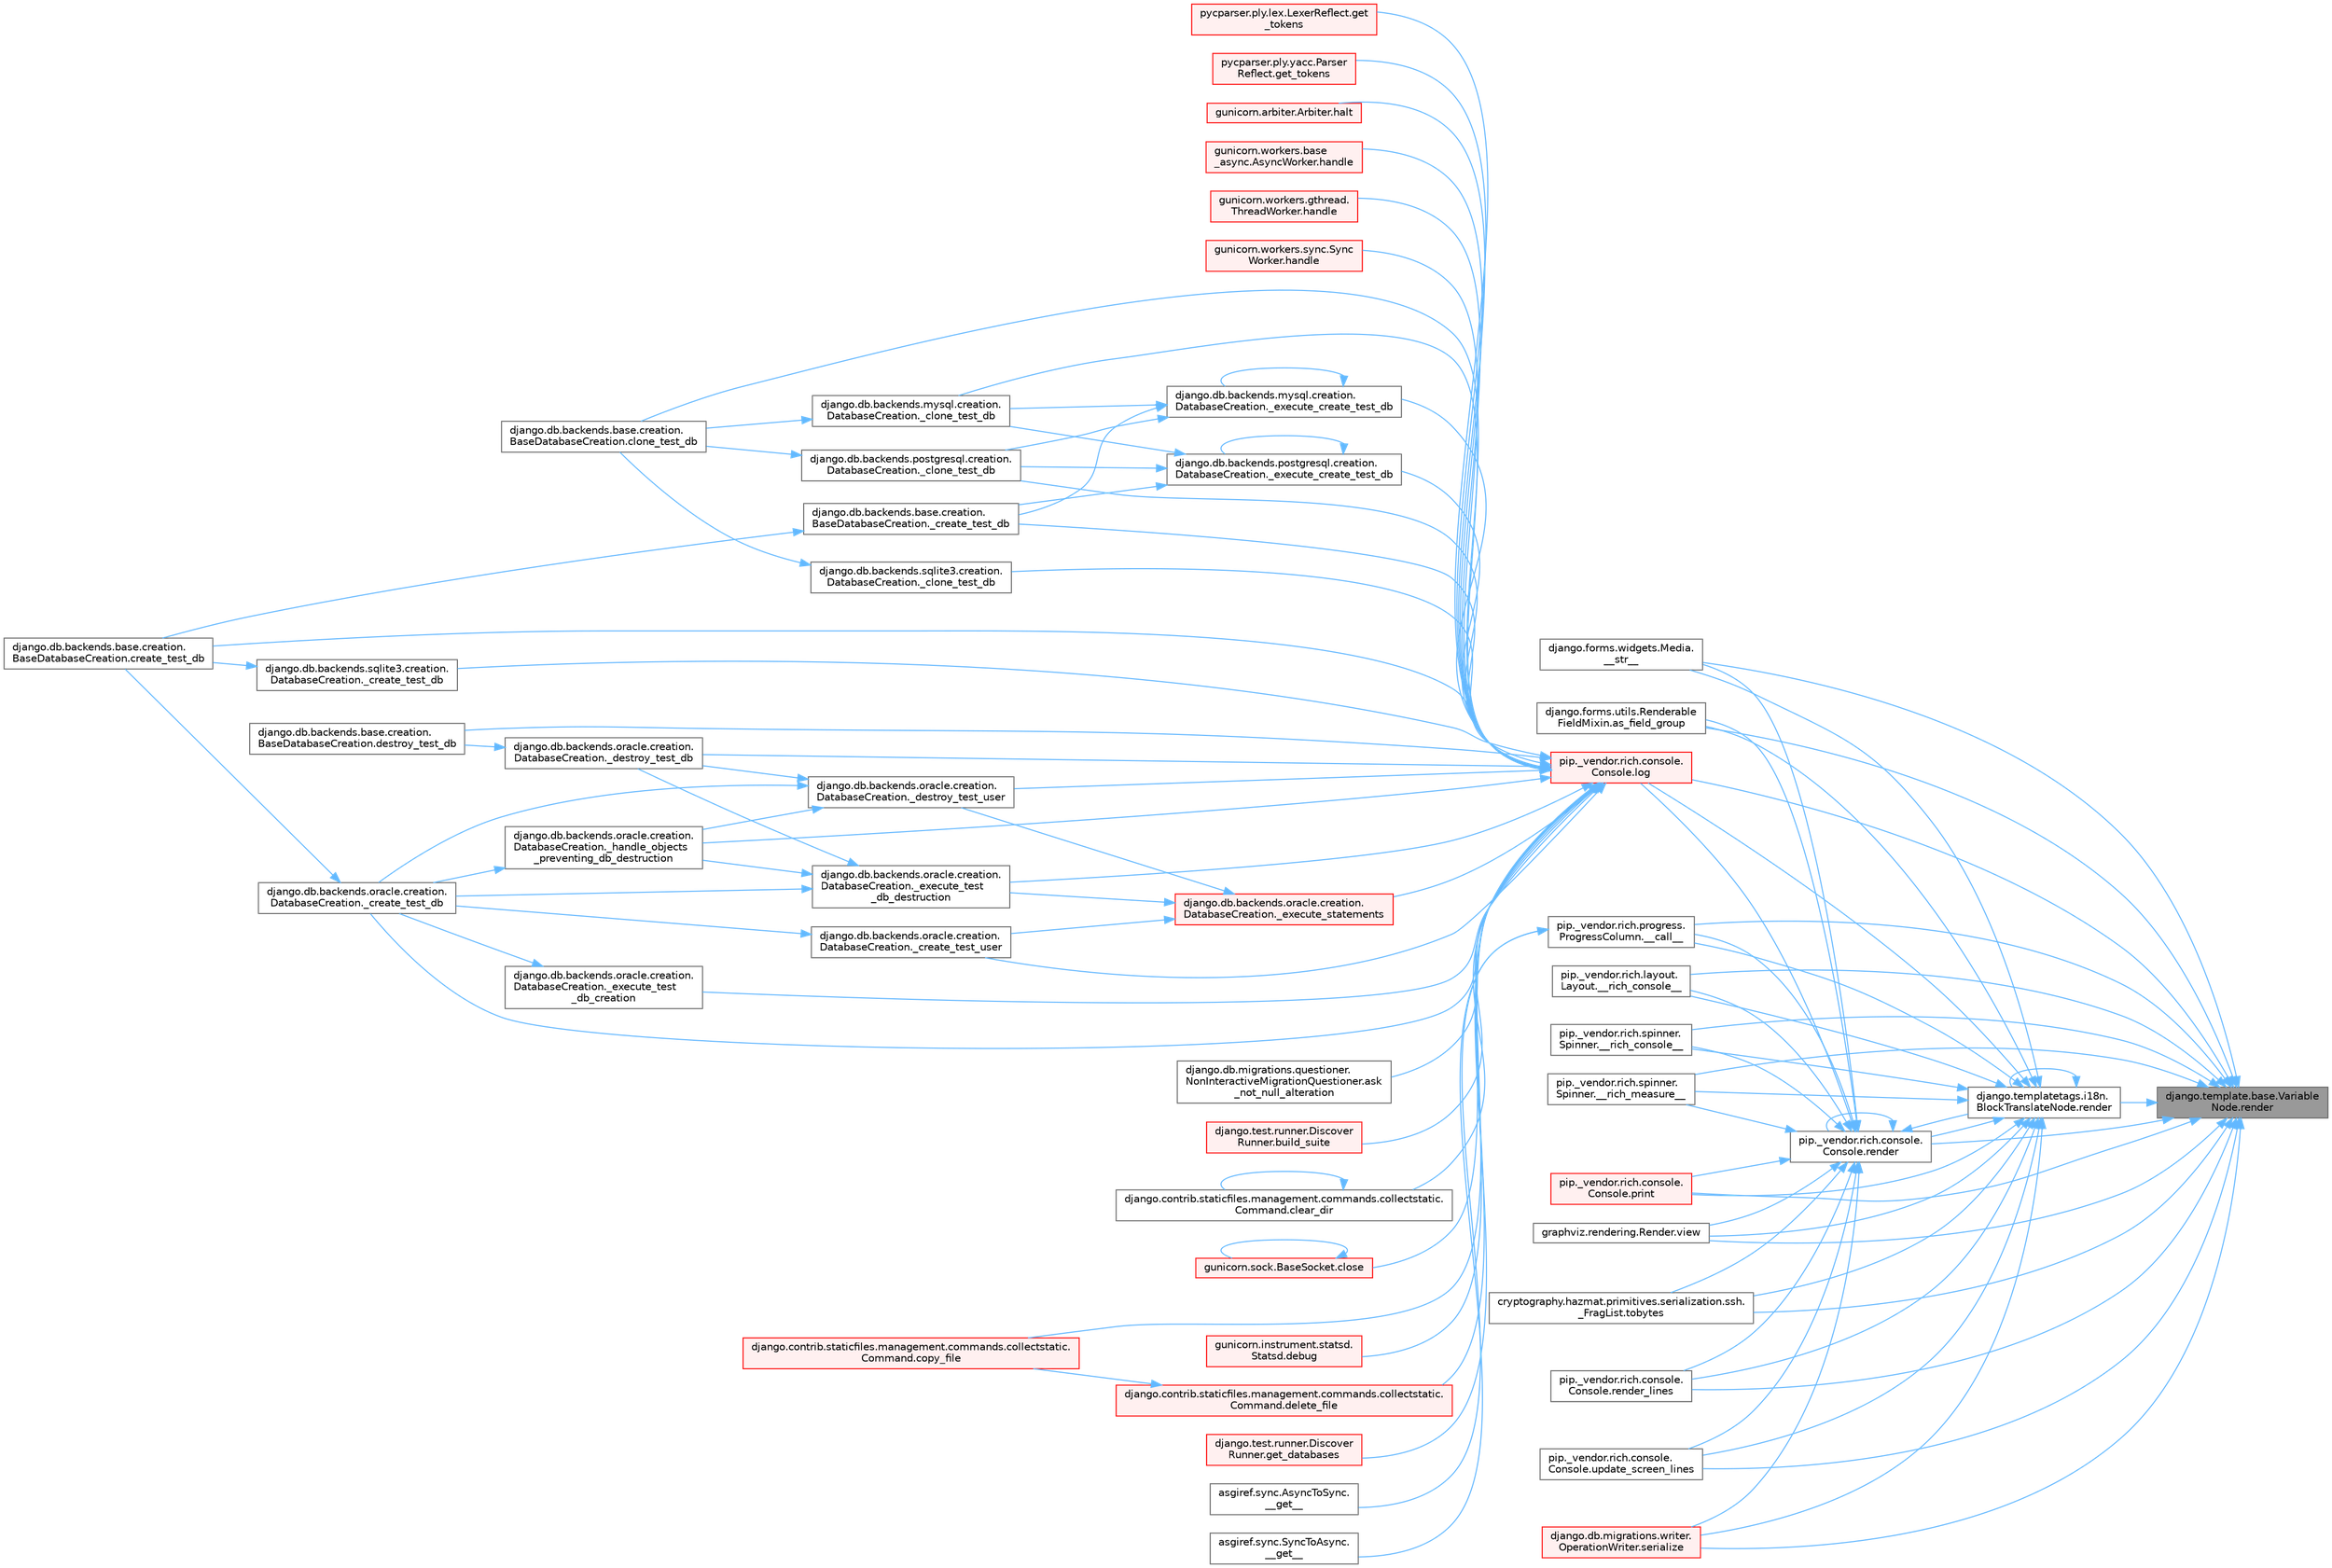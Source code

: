 digraph "django.template.base.VariableNode.render"
{
 // LATEX_PDF_SIZE
  bgcolor="transparent";
  edge [fontname=Helvetica,fontsize=10,labelfontname=Helvetica,labelfontsize=10];
  node [fontname=Helvetica,fontsize=10,shape=box,height=0.2,width=0.4];
  rankdir="RL";
  Node1 [id="Node000001",label="django.template.base.Variable\lNode.render",height=0.2,width=0.4,color="gray40", fillcolor="grey60", style="filled", fontcolor="black",tooltip=" "];
  Node1 -> Node2 [id="edge1_Node000001_Node000002",dir="back",color="steelblue1",style="solid",tooltip=" "];
  Node2 [id="Node000002",label="pip._vendor.rich.progress.\lProgressColumn.__call__",height=0.2,width=0.4,color="grey40", fillcolor="white", style="filled",URL="$classpip_1_1__vendor_1_1rich_1_1progress_1_1_progress_column.html#ae0c399be74222f949edb0fa5324cf6ea",tooltip=" "];
  Node2 -> Node3 [id="edge2_Node000002_Node000003",dir="back",color="steelblue1",style="solid",tooltip=" "];
  Node3 [id="Node000003",label="asgiref.sync.AsyncToSync.\l__get__",height=0.2,width=0.4,color="grey40", fillcolor="white", style="filled",URL="$classasgiref_1_1sync_1_1_async_to_sync.html#a23e9ef7a73da98dad9e3f4e65846969b",tooltip=" "];
  Node2 -> Node4 [id="edge3_Node000002_Node000004",dir="back",color="steelblue1",style="solid",tooltip=" "];
  Node4 [id="Node000004",label="asgiref.sync.SyncToAsync.\l__get__",height=0.2,width=0.4,color="grey40", fillcolor="white", style="filled",URL="$classasgiref_1_1sync_1_1_sync_to_async.html#aebdfbe3f01079a529fd2f39810597381",tooltip=" "];
  Node1 -> Node5 [id="edge4_Node000001_Node000005",dir="back",color="steelblue1",style="solid",tooltip=" "];
  Node5 [id="Node000005",label="pip._vendor.rich.layout.\lLayout.__rich_console__",height=0.2,width=0.4,color="grey40", fillcolor="white", style="filled",URL="$classpip_1_1__vendor_1_1rich_1_1layout_1_1_layout.html#ac39cb3d17d2b0324ee1b0dada41a3ebd",tooltip=" "];
  Node1 -> Node6 [id="edge5_Node000001_Node000006",dir="back",color="steelblue1",style="solid",tooltip=" "];
  Node6 [id="Node000006",label="pip._vendor.rich.spinner.\lSpinner.__rich_console__",height=0.2,width=0.4,color="grey40", fillcolor="white", style="filled",URL="$classpip_1_1__vendor_1_1rich_1_1spinner_1_1_spinner.html#a6883d8dced19ac48d4dfc74f776357fd",tooltip=" "];
  Node1 -> Node7 [id="edge6_Node000001_Node000007",dir="back",color="steelblue1",style="solid",tooltip=" "];
  Node7 [id="Node000007",label="pip._vendor.rich.spinner.\lSpinner.__rich_measure__",height=0.2,width=0.4,color="grey40", fillcolor="white", style="filled",URL="$classpip_1_1__vendor_1_1rich_1_1spinner_1_1_spinner.html#a89745682c823c44a31bae8e8d07869f5",tooltip=" "];
  Node1 -> Node8 [id="edge7_Node000001_Node000008",dir="back",color="steelblue1",style="solid",tooltip=" "];
  Node8 [id="Node000008",label="django.forms.widgets.Media.\l__str__",height=0.2,width=0.4,color="grey40", fillcolor="white", style="filled",URL="$classdjango_1_1forms_1_1widgets_1_1_media.html#ae1651710548a7d9f14f036d035012d21",tooltip=" "];
  Node1 -> Node9 [id="edge8_Node000001_Node000009",dir="back",color="steelblue1",style="solid",tooltip=" "];
  Node9 [id="Node000009",label="django.forms.utils.Renderable\lFieldMixin.as_field_group",height=0.2,width=0.4,color="grey40", fillcolor="white", style="filled",URL="$classdjango_1_1forms_1_1utils_1_1_renderable_field_mixin.html#a1e9a1b4f790ea694431554267fd5d74c",tooltip=" "];
  Node1 -> Node10 [id="edge9_Node000001_Node000010",dir="back",color="steelblue1",style="solid",tooltip=" "];
  Node10 [id="Node000010",label="pip._vendor.rich.console.\lConsole.log",height=0.2,width=0.4,color="red", fillcolor="#FFF0F0", style="filled",URL="$classpip_1_1__vendor_1_1rich_1_1console_1_1_console.html#af9c77e39f9413fc2b134c60cfa23b0f1",tooltip=" "];
  Node10 -> Node11 [id="edge10_Node000010_Node000011",dir="back",color="steelblue1",style="solid",tooltip=" "];
  Node11 [id="Node000011",label="django.db.backends.mysql.creation.\lDatabaseCreation._clone_test_db",height=0.2,width=0.4,color="grey40", fillcolor="white", style="filled",URL="$classdjango_1_1db_1_1backends_1_1mysql_1_1creation_1_1_database_creation.html#ab4d99b6a9b6a81141d0fba9440d91619",tooltip=" "];
  Node11 -> Node12 [id="edge11_Node000011_Node000012",dir="back",color="steelblue1",style="solid",tooltip=" "];
  Node12 [id="Node000012",label="django.db.backends.base.creation.\lBaseDatabaseCreation.clone_test_db",height=0.2,width=0.4,color="grey40", fillcolor="white", style="filled",URL="$classdjango_1_1db_1_1backends_1_1base_1_1creation_1_1_base_database_creation.html#aa792ff2a6725c1020027c189ff967316",tooltip=" "];
  Node10 -> Node13 [id="edge12_Node000010_Node000013",dir="back",color="steelblue1",style="solid",tooltip=" "];
  Node13 [id="Node000013",label="django.db.backends.postgresql.creation.\lDatabaseCreation._clone_test_db",height=0.2,width=0.4,color="grey40", fillcolor="white", style="filled",URL="$classdjango_1_1db_1_1backends_1_1postgresql_1_1creation_1_1_database_creation.html#ab57e8a2ba94a8a4888fd435036b4c322",tooltip=" "];
  Node13 -> Node12 [id="edge13_Node000013_Node000012",dir="back",color="steelblue1",style="solid",tooltip=" "];
  Node10 -> Node14 [id="edge14_Node000010_Node000014",dir="back",color="steelblue1",style="solid",tooltip=" "];
  Node14 [id="Node000014",label="django.db.backends.sqlite3.creation.\lDatabaseCreation._clone_test_db",height=0.2,width=0.4,color="grey40", fillcolor="white", style="filled",URL="$classdjango_1_1db_1_1backends_1_1sqlite3_1_1creation_1_1_database_creation.html#a43a28bd11187e2b0677fd0be7643387b",tooltip=" "];
  Node14 -> Node12 [id="edge15_Node000014_Node000012",dir="back",color="steelblue1",style="solid",tooltip=" "];
  Node10 -> Node15 [id="edge16_Node000010_Node000015",dir="back",color="steelblue1",style="solid",tooltip=" "];
  Node15 [id="Node000015",label="django.db.backends.base.creation.\lBaseDatabaseCreation._create_test_db",height=0.2,width=0.4,color="grey40", fillcolor="white", style="filled",URL="$classdjango_1_1db_1_1backends_1_1base_1_1creation_1_1_base_database_creation.html#a3782aff49b95503af2f0e518a10dc22d",tooltip=" "];
  Node15 -> Node16 [id="edge17_Node000015_Node000016",dir="back",color="steelblue1",style="solid",tooltip=" "];
  Node16 [id="Node000016",label="django.db.backends.base.creation.\lBaseDatabaseCreation.create_test_db",height=0.2,width=0.4,color="grey40", fillcolor="white", style="filled",URL="$classdjango_1_1db_1_1backends_1_1base_1_1creation_1_1_base_database_creation.html#af6962208f3f5ffa10ab9acf501090181",tooltip=" "];
  Node10 -> Node17 [id="edge18_Node000010_Node000017",dir="back",color="steelblue1",style="solid",tooltip=" "];
  Node17 [id="Node000017",label="django.db.backends.oracle.creation.\lDatabaseCreation._create_test_db",height=0.2,width=0.4,color="grey40", fillcolor="white", style="filled",URL="$classdjango_1_1db_1_1backends_1_1oracle_1_1creation_1_1_database_creation.html#aea03f2099a0f6691226755c6b60c133f",tooltip=" "];
  Node17 -> Node16 [id="edge19_Node000017_Node000016",dir="back",color="steelblue1",style="solid",tooltip=" "];
  Node10 -> Node18 [id="edge20_Node000010_Node000018",dir="back",color="steelblue1",style="solid",tooltip=" "];
  Node18 [id="Node000018",label="django.db.backends.sqlite3.creation.\lDatabaseCreation._create_test_db",height=0.2,width=0.4,color="grey40", fillcolor="white", style="filled",URL="$classdjango_1_1db_1_1backends_1_1sqlite3_1_1creation_1_1_database_creation.html#a67d2c057a1e604f78b379e63cd6bff28",tooltip=" "];
  Node18 -> Node16 [id="edge21_Node000018_Node000016",dir="back",color="steelblue1",style="solid",tooltip=" "];
  Node10 -> Node19 [id="edge22_Node000010_Node000019",dir="back",color="steelblue1",style="solid",tooltip=" "];
  Node19 [id="Node000019",label="django.db.backends.oracle.creation.\lDatabaseCreation._create_test_user",height=0.2,width=0.4,color="grey40", fillcolor="white", style="filled",URL="$classdjango_1_1db_1_1backends_1_1oracle_1_1creation_1_1_database_creation.html#a59ea754a7f0af2c6d24086c033e1a0dd",tooltip=" "];
  Node19 -> Node17 [id="edge23_Node000019_Node000017",dir="back",color="steelblue1",style="solid",tooltip=" "];
  Node10 -> Node20 [id="edge24_Node000010_Node000020",dir="back",color="steelblue1",style="solid",tooltip=" "];
  Node20 [id="Node000020",label="django.db.backends.oracle.creation.\lDatabaseCreation._destroy_test_db",height=0.2,width=0.4,color="grey40", fillcolor="white", style="filled",URL="$classdjango_1_1db_1_1backends_1_1oracle_1_1creation_1_1_database_creation.html#a08dd28500eb796fba820014d705845e1",tooltip=" "];
  Node20 -> Node21 [id="edge25_Node000020_Node000021",dir="back",color="steelblue1",style="solid",tooltip=" "];
  Node21 [id="Node000021",label="django.db.backends.base.creation.\lBaseDatabaseCreation.destroy_test_db",height=0.2,width=0.4,color="grey40", fillcolor="white", style="filled",URL="$classdjango_1_1db_1_1backends_1_1base_1_1creation_1_1_base_database_creation.html#a2c41c21dd95190d85b132c7666f9593d",tooltip=" "];
  Node10 -> Node22 [id="edge26_Node000010_Node000022",dir="back",color="steelblue1",style="solid",tooltip=" "];
  Node22 [id="Node000022",label="django.db.backends.oracle.creation.\lDatabaseCreation._destroy_test_user",height=0.2,width=0.4,color="grey40", fillcolor="white", style="filled",URL="$classdjango_1_1db_1_1backends_1_1oracle_1_1creation_1_1_database_creation.html#ac5b566d811b2dcccb9c6c125486ec8b9",tooltip=" "];
  Node22 -> Node17 [id="edge27_Node000022_Node000017",dir="back",color="steelblue1",style="solid",tooltip=" "];
  Node22 -> Node20 [id="edge28_Node000022_Node000020",dir="back",color="steelblue1",style="solid",tooltip=" "];
  Node22 -> Node23 [id="edge29_Node000022_Node000023",dir="back",color="steelblue1",style="solid",tooltip=" "];
  Node23 [id="Node000023",label="django.db.backends.oracle.creation.\lDatabaseCreation._handle_objects\l_preventing_db_destruction",height=0.2,width=0.4,color="grey40", fillcolor="white", style="filled",URL="$classdjango_1_1db_1_1backends_1_1oracle_1_1creation_1_1_database_creation.html#a1c37c804f0a89dbadda5bc9fd5b601af",tooltip=" "];
  Node23 -> Node17 [id="edge30_Node000023_Node000017",dir="back",color="steelblue1",style="solid",tooltip=" "];
  Node10 -> Node24 [id="edge31_Node000010_Node000024",dir="back",color="steelblue1",style="solid",tooltip=" "];
  Node24 [id="Node000024",label="django.db.backends.mysql.creation.\lDatabaseCreation._execute_create_test_db",height=0.2,width=0.4,color="grey40", fillcolor="white", style="filled",URL="$classdjango_1_1db_1_1backends_1_1mysql_1_1creation_1_1_database_creation.html#ab42ab74c9087be175aad845aec9d4160",tooltip=" "];
  Node24 -> Node11 [id="edge32_Node000024_Node000011",dir="back",color="steelblue1",style="solid",tooltip=" "];
  Node24 -> Node13 [id="edge33_Node000024_Node000013",dir="back",color="steelblue1",style="solid",tooltip=" "];
  Node24 -> Node15 [id="edge34_Node000024_Node000015",dir="back",color="steelblue1",style="solid",tooltip=" "];
  Node24 -> Node24 [id="edge35_Node000024_Node000024",dir="back",color="steelblue1",style="solid",tooltip=" "];
  Node10 -> Node25 [id="edge36_Node000010_Node000025",dir="back",color="steelblue1",style="solid",tooltip=" "];
  Node25 [id="Node000025",label="django.db.backends.postgresql.creation.\lDatabaseCreation._execute_create_test_db",height=0.2,width=0.4,color="grey40", fillcolor="white", style="filled",URL="$classdjango_1_1db_1_1backends_1_1postgresql_1_1creation_1_1_database_creation.html#a8c9e9502a3370ff7f46e7982b1ace1ec",tooltip=" "];
  Node25 -> Node11 [id="edge37_Node000025_Node000011",dir="back",color="steelblue1",style="solid",tooltip=" "];
  Node25 -> Node13 [id="edge38_Node000025_Node000013",dir="back",color="steelblue1",style="solid",tooltip=" "];
  Node25 -> Node15 [id="edge39_Node000025_Node000015",dir="back",color="steelblue1",style="solid",tooltip=" "];
  Node25 -> Node25 [id="edge40_Node000025_Node000025",dir="back",color="steelblue1",style="solid",tooltip=" "];
  Node10 -> Node26 [id="edge41_Node000010_Node000026",dir="back",color="steelblue1",style="solid",tooltip=" "];
  Node26 [id="Node000026",label="django.db.backends.oracle.creation.\lDatabaseCreation._execute_statements",height=0.2,width=0.4,color="red", fillcolor="#FFF0F0", style="filled",URL="$classdjango_1_1db_1_1backends_1_1oracle_1_1creation_1_1_database_creation.html#a40f0a887cb7b18753bb057b12ede6de5",tooltip=" "];
  Node26 -> Node19 [id="edge42_Node000026_Node000019",dir="back",color="steelblue1",style="solid",tooltip=" "];
  Node26 -> Node22 [id="edge43_Node000026_Node000022",dir="back",color="steelblue1",style="solid",tooltip=" "];
  Node26 -> Node29 [id="edge44_Node000026_Node000029",dir="back",color="steelblue1",style="solid",tooltip=" "];
  Node29 [id="Node000029",label="django.db.backends.oracle.creation.\lDatabaseCreation._execute_test\l_db_destruction",height=0.2,width=0.4,color="grey40", fillcolor="white", style="filled",URL="$classdjango_1_1db_1_1backends_1_1oracle_1_1creation_1_1_database_creation.html#a122c68cb1495e4c1a5c9c6a8f61ea46f",tooltip=" "];
  Node29 -> Node17 [id="edge45_Node000029_Node000017",dir="back",color="steelblue1",style="solid",tooltip=" "];
  Node29 -> Node20 [id="edge46_Node000029_Node000020",dir="back",color="steelblue1",style="solid",tooltip=" "];
  Node29 -> Node23 [id="edge47_Node000029_Node000023",dir="back",color="steelblue1",style="solid",tooltip=" "];
  Node10 -> Node28 [id="edge48_Node000010_Node000028",dir="back",color="steelblue1",style="solid",tooltip=" "];
  Node28 [id="Node000028",label="django.db.backends.oracle.creation.\lDatabaseCreation._execute_test\l_db_creation",height=0.2,width=0.4,color="grey40", fillcolor="white", style="filled",URL="$classdjango_1_1db_1_1backends_1_1oracle_1_1creation_1_1_database_creation.html#a66d037f8286d396a98cf6ad2a5b9f25f",tooltip=" "];
  Node28 -> Node17 [id="edge49_Node000028_Node000017",dir="back",color="steelblue1",style="solid",tooltip=" "];
  Node10 -> Node29 [id="edge50_Node000010_Node000029",dir="back",color="steelblue1",style="solid",tooltip=" "];
  Node10 -> Node23 [id="edge51_Node000010_Node000023",dir="back",color="steelblue1",style="solid",tooltip=" "];
  Node10 -> Node30 [id="edge52_Node000010_Node000030",dir="back",color="steelblue1",style="solid",tooltip=" "];
  Node30 [id="Node000030",label="django.db.migrations.questioner.\lNonInteractiveMigrationQuestioner.ask\l_not_null_alteration",height=0.2,width=0.4,color="grey40", fillcolor="white", style="filled",URL="$classdjango_1_1db_1_1migrations_1_1questioner_1_1_non_interactive_migration_questioner.html#a8e2e9dcddaff9a58581a3bdfbc87136f",tooltip=" "];
  Node10 -> Node31 [id="edge53_Node000010_Node000031",dir="back",color="steelblue1",style="solid",tooltip=" "];
  Node31 [id="Node000031",label="django.test.runner.Discover\lRunner.build_suite",height=0.2,width=0.4,color="red", fillcolor="#FFF0F0", style="filled",URL="$classdjango_1_1test_1_1runner_1_1_discover_runner.html#a59c1b9e138786179fdbfce3ab15bf2c8",tooltip=" "];
  Node10 -> Node33 [id="edge54_Node000010_Node000033",dir="back",color="steelblue1",style="solid",tooltip=" "];
  Node33 [id="Node000033",label="django.contrib.staticfiles.management.commands.collectstatic.\lCommand.clear_dir",height=0.2,width=0.4,color="grey40", fillcolor="white", style="filled",URL="$classdjango_1_1contrib_1_1staticfiles_1_1management_1_1commands_1_1collectstatic_1_1_command.html#a2974077448bb3e1203a0c82350976399",tooltip=" "];
  Node33 -> Node33 [id="edge55_Node000033_Node000033",dir="back",color="steelblue1",style="solid",tooltip=" "];
  Node10 -> Node12 [id="edge56_Node000010_Node000012",dir="back",color="steelblue1",style="solid",tooltip=" "];
  Node10 -> Node34 [id="edge57_Node000010_Node000034",dir="back",color="steelblue1",style="solid",tooltip=" "];
  Node34 [id="Node000034",label="gunicorn.sock.BaseSocket.close",height=0.2,width=0.4,color="red", fillcolor="#FFF0F0", style="filled",URL="$classgunicorn_1_1sock_1_1_base_socket.html#af2002e81bf30cc8c6614f9568af6ef06",tooltip=" "];
  Node34 -> Node34 [id="edge58_Node000034_Node000034",dir="back",color="steelblue1",style="solid",tooltip=" "];
  Node10 -> Node2413 [id="edge59_Node000010_Node002413",dir="back",color="steelblue1",style="solid",tooltip=" "];
  Node2413 [id="Node002413",label="django.contrib.staticfiles.management.commands.collectstatic.\lCommand.copy_file",height=0.2,width=0.4,color="red", fillcolor="#FFF0F0", style="filled",URL="$classdjango_1_1contrib_1_1staticfiles_1_1management_1_1commands_1_1collectstatic_1_1_command.html#aa1d53e284649215d968d4bb505fb4d4b",tooltip=" "];
  Node10 -> Node16 [id="edge60_Node000010_Node000016",dir="back",color="steelblue1",style="solid",tooltip=" "];
  Node10 -> Node2996 [id="edge61_Node000010_Node002996",dir="back",color="steelblue1",style="solid",tooltip=" "];
  Node2996 [id="Node002996",label="gunicorn.instrument.statsd.\lStatsd.debug",height=0.2,width=0.4,color="red", fillcolor="#FFF0F0", style="filled",URL="$classgunicorn_1_1instrument_1_1statsd_1_1_statsd.html#abb1906a025131e88e3da6201580d70b8",tooltip=" "];
  Node10 -> Node2412 [id="edge62_Node000010_Node002412",dir="back",color="steelblue1",style="solid",tooltip=" "];
  Node2412 [id="Node002412",label="django.contrib.staticfiles.management.commands.collectstatic.\lCommand.delete_file",height=0.2,width=0.4,color="red", fillcolor="#FFF0F0", style="filled",URL="$classdjango_1_1contrib_1_1staticfiles_1_1management_1_1commands_1_1collectstatic_1_1_command.html#a54d45dfce4bec3a86e7cd24afd6ade21",tooltip=" "];
  Node2412 -> Node2413 [id="edge63_Node002412_Node002413",dir="back",color="steelblue1",style="solid",tooltip=" "];
  Node10 -> Node21 [id="edge64_Node000010_Node000021",dir="back",color="steelblue1",style="solid",tooltip=" "];
  Node10 -> Node2997 [id="edge65_Node000010_Node002997",dir="back",color="steelblue1",style="solid",tooltip=" "];
  Node2997 [id="Node002997",label="django.test.runner.Discover\lRunner.get_databases",height=0.2,width=0.4,color="red", fillcolor="#FFF0F0", style="filled",URL="$classdjango_1_1test_1_1runner_1_1_discover_runner.html#ad447cd139bbf24a8ca2d0c4bd0bb9810",tooltip=" "];
  Node10 -> Node1605 [id="edge66_Node000010_Node001605",dir="back",color="steelblue1",style="solid",tooltip=" "];
  Node1605 [id="Node001605",label="pycparser.ply.lex.LexerReflect.get\l_tokens",height=0.2,width=0.4,color="red", fillcolor="#FFF0F0", style="filled",URL="$classpycparser_1_1ply_1_1lex_1_1_lexer_reflect.html#a10983bce282c9b55abb82ce3807c6286",tooltip=" "];
  Node10 -> Node1607 [id="edge67_Node000010_Node001607",dir="back",color="steelblue1",style="solid",tooltip=" "];
  Node1607 [id="Node001607",label="pycparser.ply.yacc.Parser\lReflect.get_tokens",height=0.2,width=0.4,color="red", fillcolor="#FFF0F0", style="filled",URL="$classpycparser_1_1ply_1_1yacc_1_1_parser_reflect.html#a32a8391d1552f74d1fd812eec68dc908",tooltip=" "];
  Node10 -> Node1410 [id="edge68_Node000010_Node001410",dir="back",color="steelblue1",style="solid",tooltip=" "];
  Node1410 [id="Node001410",label="gunicorn.arbiter.Arbiter.halt",height=0.2,width=0.4,color="red", fillcolor="#FFF0F0", style="filled",URL="$classgunicorn_1_1arbiter_1_1_arbiter.html#a8c96a567bd668d560500593a6681b98c",tooltip=" "];
  Node10 -> Node1559 [id="edge69_Node000010_Node001559",dir="back",color="steelblue1",style="solid",tooltip=" "];
  Node1559 [id="Node001559",label="gunicorn.workers.base\l_async.AsyncWorker.handle",height=0.2,width=0.4,color="red", fillcolor="#FFF0F0", style="filled",URL="$classgunicorn_1_1workers_1_1base__async_1_1_async_worker.html#a70fcd33fad885f927f5ecd568c687cda",tooltip=" "];
  Node10 -> Node1560 [id="edge70_Node000010_Node001560",dir="back",color="steelblue1",style="solid",tooltip=" "];
  Node1560 [id="Node001560",label="gunicorn.workers.gthread.\lThreadWorker.handle",height=0.2,width=0.4,color="red", fillcolor="#FFF0F0", style="filled",URL="$classgunicorn_1_1workers_1_1gthread_1_1_thread_worker.html#a4f8aea398a9cc47d2065177bb1b6ccf1",tooltip=" "];
  Node10 -> Node1561 [id="edge71_Node000010_Node001561",dir="back",color="steelblue1",style="solid",tooltip=" "];
  Node1561 [id="Node001561",label="gunicorn.workers.sync.Sync\lWorker.handle",height=0.2,width=0.4,color="red", fillcolor="#FFF0F0", style="filled",URL="$classgunicorn_1_1workers_1_1sync_1_1_sync_worker.html#a50db3bfd7d97e0e4cb7e22bd066dd7de",tooltip=" "];
  Node1 -> Node431 [id="edge72_Node000001_Node000431",dir="back",color="steelblue1",style="solid",tooltip=" "];
  Node431 [id="Node000431",label="pip._vendor.rich.console.\lConsole.print",height=0.2,width=0.4,color="red", fillcolor="#FFF0F0", style="filled",URL="$classpip_1_1__vendor_1_1rich_1_1console_1_1_console.html#af954370cdbb49236b597f2c11064549d",tooltip=" "];
  Node1 -> Node513 [id="edge73_Node000001_Node000513",dir="back",color="steelblue1",style="solid",tooltip=" "];
  Node513 [id="Node000513",label="django.templatetags.i18n.\lBlockTranslateNode.render",height=0.2,width=0.4,color="grey40", fillcolor="white", style="filled",URL="$classdjango_1_1templatetags_1_1i18n_1_1_block_translate_node.html#aaf05bebfd02c1c4b676387ada0357832",tooltip=" "];
  Node513 -> Node2 [id="edge74_Node000513_Node000002",dir="back",color="steelblue1",style="solid",tooltip=" "];
  Node513 -> Node5 [id="edge75_Node000513_Node000005",dir="back",color="steelblue1",style="solid",tooltip=" "];
  Node513 -> Node6 [id="edge76_Node000513_Node000006",dir="back",color="steelblue1",style="solid",tooltip=" "];
  Node513 -> Node7 [id="edge77_Node000513_Node000007",dir="back",color="steelblue1",style="solid",tooltip=" "];
  Node513 -> Node8 [id="edge78_Node000513_Node000008",dir="back",color="steelblue1",style="solid",tooltip=" "];
  Node513 -> Node9 [id="edge79_Node000513_Node000009",dir="back",color="steelblue1",style="solid",tooltip=" "];
  Node513 -> Node10 [id="edge80_Node000513_Node000010",dir="back",color="steelblue1",style="solid",tooltip=" "];
  Node513 -> Node431 [id="edge81_Node000513_Node000431",dir="back",color="steelblue1",style="solid",tooltip=" "];
  Node513 -> Node513 [id="edge82_Node000513_Node000513",dir="back",color="steelblue1",style="solid",tooltip=" "];
  Node513 -> Node514 [id="edge83_Node000513_Node000514",dir="back",color="steelblue1",style="solid",tooltip=" "];
  Node514 [id="Node000514",label="pip._vendor.rich.console.\lConsole.render",height=0.2,width=0.4,color="grey40", fillcolor="white", style="filled",URL="$classpip_1_1__vendor_1_1rich_1_1console_1_1_console.html#a9551b8254c573105adde80622393a938",tooltip=" "];
  Node514 -> Node2 [id="edge84_Node000514_Node000002",dir="back",color="steelblue1",style="solid",tooltip=" "];
  Node514 -> Node5 [id="edge85_Node000514_Node000005",dir="back",color="steelblue1",style="solid",tooltip=" "];
  Node514 -> Node6 [id="edge86_Node000514_Node000006",dir="back",color="steelblue1",style="solid",tooltip=" "];
  Node514 -> Node7 [id="edge87_Node000514_Node000007",dir="back",color="steelblue1",style="solid",tooltip=" "];
  Node514 -> Node8 [id="edge88_Node000514_Node000008",dir="back",color="steelblue1",style="solid",tooltip=" "];
  Node514 -> Node9 [id="edge89_Node000514_Node000009",dir="back",color="steelblue1",style="solid",tooltip=" "];
  Node514 -> Node10 [id="edge90_Node000514_Node000010",dir="back",color="steelblue1",style="solid",tooltip=" "];
  Node514 -> Node431 [id="edge91_Node000514_Node000431",dir="back",color="steelblue1",style="solid",tooltip=" "];
  Node514 -> Node513 [id="edge92_Node000514_Node000513",dir="back",color="steelblue1",style="solid",tooltip=" "];
  Node514 -> Node514 [id="edge93_Node000514_Node000514",dir="back",color="steelblue1",style="solid",tooltip=" "];
  Node514 -> Node515 [id="edge94_Node000514_Node000515",dir="back",color="steelblue1",style="solid",tooltip=" "];
  Node515 [id="Node000515",label="pip._vendor.rich.console.\lConsole.render_lines",height=0.2,width=0.4,color="grey40", fillcolor="white", style="filled",URL="$classpip_1_1__vendor_1_1rich_1_1console_1_1_console.html#a5818808a49db20c5bee6986425f96f14",tooltip=" "];
  Node514 -> Node516 [id="edge95_Node000514_Node000516",dir="back",color="steelblue1",style="solid",tooltip=" "];
  Node516 [id="Node000516",label="django.db.migrations.writer.\lOperationWriter.serialize",height=0.2,width=0.4,color="red", fillcolor="#FFF0F0", style="filled",URL="$classdjango_1_1db_1_1migrations_1_1writer_1_1_operation_writer.html#a866e8d13e1c54a35d74e9a6b0383b2f8",tooltip=" "];
  Node514 -> Node588 [id="edge96_Node000514_Node000588",dir="back",color="steelblue1",style="solid",tooltip=" "];
  Node588 [id="Node000588",label="cryptography.hazmat.primitives.serialization.ssh.\l_FragList.tobytes",height=0.2,width=0.4,color="grey40", fillcolor="white", style="filled",URL="$classcryptography_1_1hazmat_1_1primitives_1_1serialization_1_1ssh_1_1___frag_list.html#a195dd4e7c741624829a13af53fa3de38",tooltip=" "];
  Node514 -> Node589 [id="edge97_Node000514_Node000589",dir="back",color="steelblue1",style="solid",tooltip=" "];
  Node589 [id="Node000589",label="pip._vendor.rich.console.\lConsole.update_screen_lines",height=0.2,width=0.4,color="grey40", fillcolor="white", style="filled",URL="$classpip_1_1__vendor_1_1rich_1_1console_1_1_console.html#a21cfe5af86ec7533f23d45fe2969817e",tooltip=" "];
  Node514 -> Node590 [id="edge98_Node000514_Node000590",dir="back",color="steelblue1",style="solid",tooltip=" "];
  Node590 [id="Node000590",label="graphviz.rendering.Render.view",height=0.2,width=0.4,color="grey40", fillcolor="white", style="filled",URL="$classgraphviz_1_1rendering_1_1_render.html#a53169c422996b9a7e92b5580c13914e2",tooltip=" "];
  Node513 -> Node515 [id="edge99_Node000513_Node000515",dir="back",color="steelblue1",style="solid",tooltip=" "];
  Node513 -> Node516 [id="edge100_Node000513_Node000516",dir="back",color="steelblue1",style="solid",tooltip=" "];
  Node513 -> Node588 [id="edge101_Node000513_Node000588",dir="back",color="steelblue1",style="solid",tooltip=" "];
  Node513 -> Node589 [id="edge102_Node000513_Node000589",dir="back",color="steelblue1",style="solid",tooltip=" "];
  Node513 -> Node590 [id="edge103_Node000513_Node000590",dir="back",color="steelblue1",style="solid",tooltip=" "];
  Node1 -> Node514 [id="edge104_Node000001_Node000514",dir="back",color="steelblue1",style="solid",tooltip=" "];
  Node1 -> Node515 [id="edge105_Node000001_Node000515",dir="back",color="steelblue1",style="solid",tooltip=" "];
  Node1 -> Node516 [id="edge106_Node000001_Node000516",dir="back",color="steelblue1",style="solid",tooltip=" "];
  Node1 -> Node588 [id="edge107_Node000001_Node000588",dir="back",color="steelblue1",style="solid",tooltip=" "];
  Node1 -> Node589 [id="edge108_Node000001_Node000589",dir="back",color="steelblue1",style="solid",tooltip=" "];
  Node1 -> Node590 [id="edge109_Node000001_Node000590",dir="back",color="steelblue1",style="solid",tooltip=" "];
}
